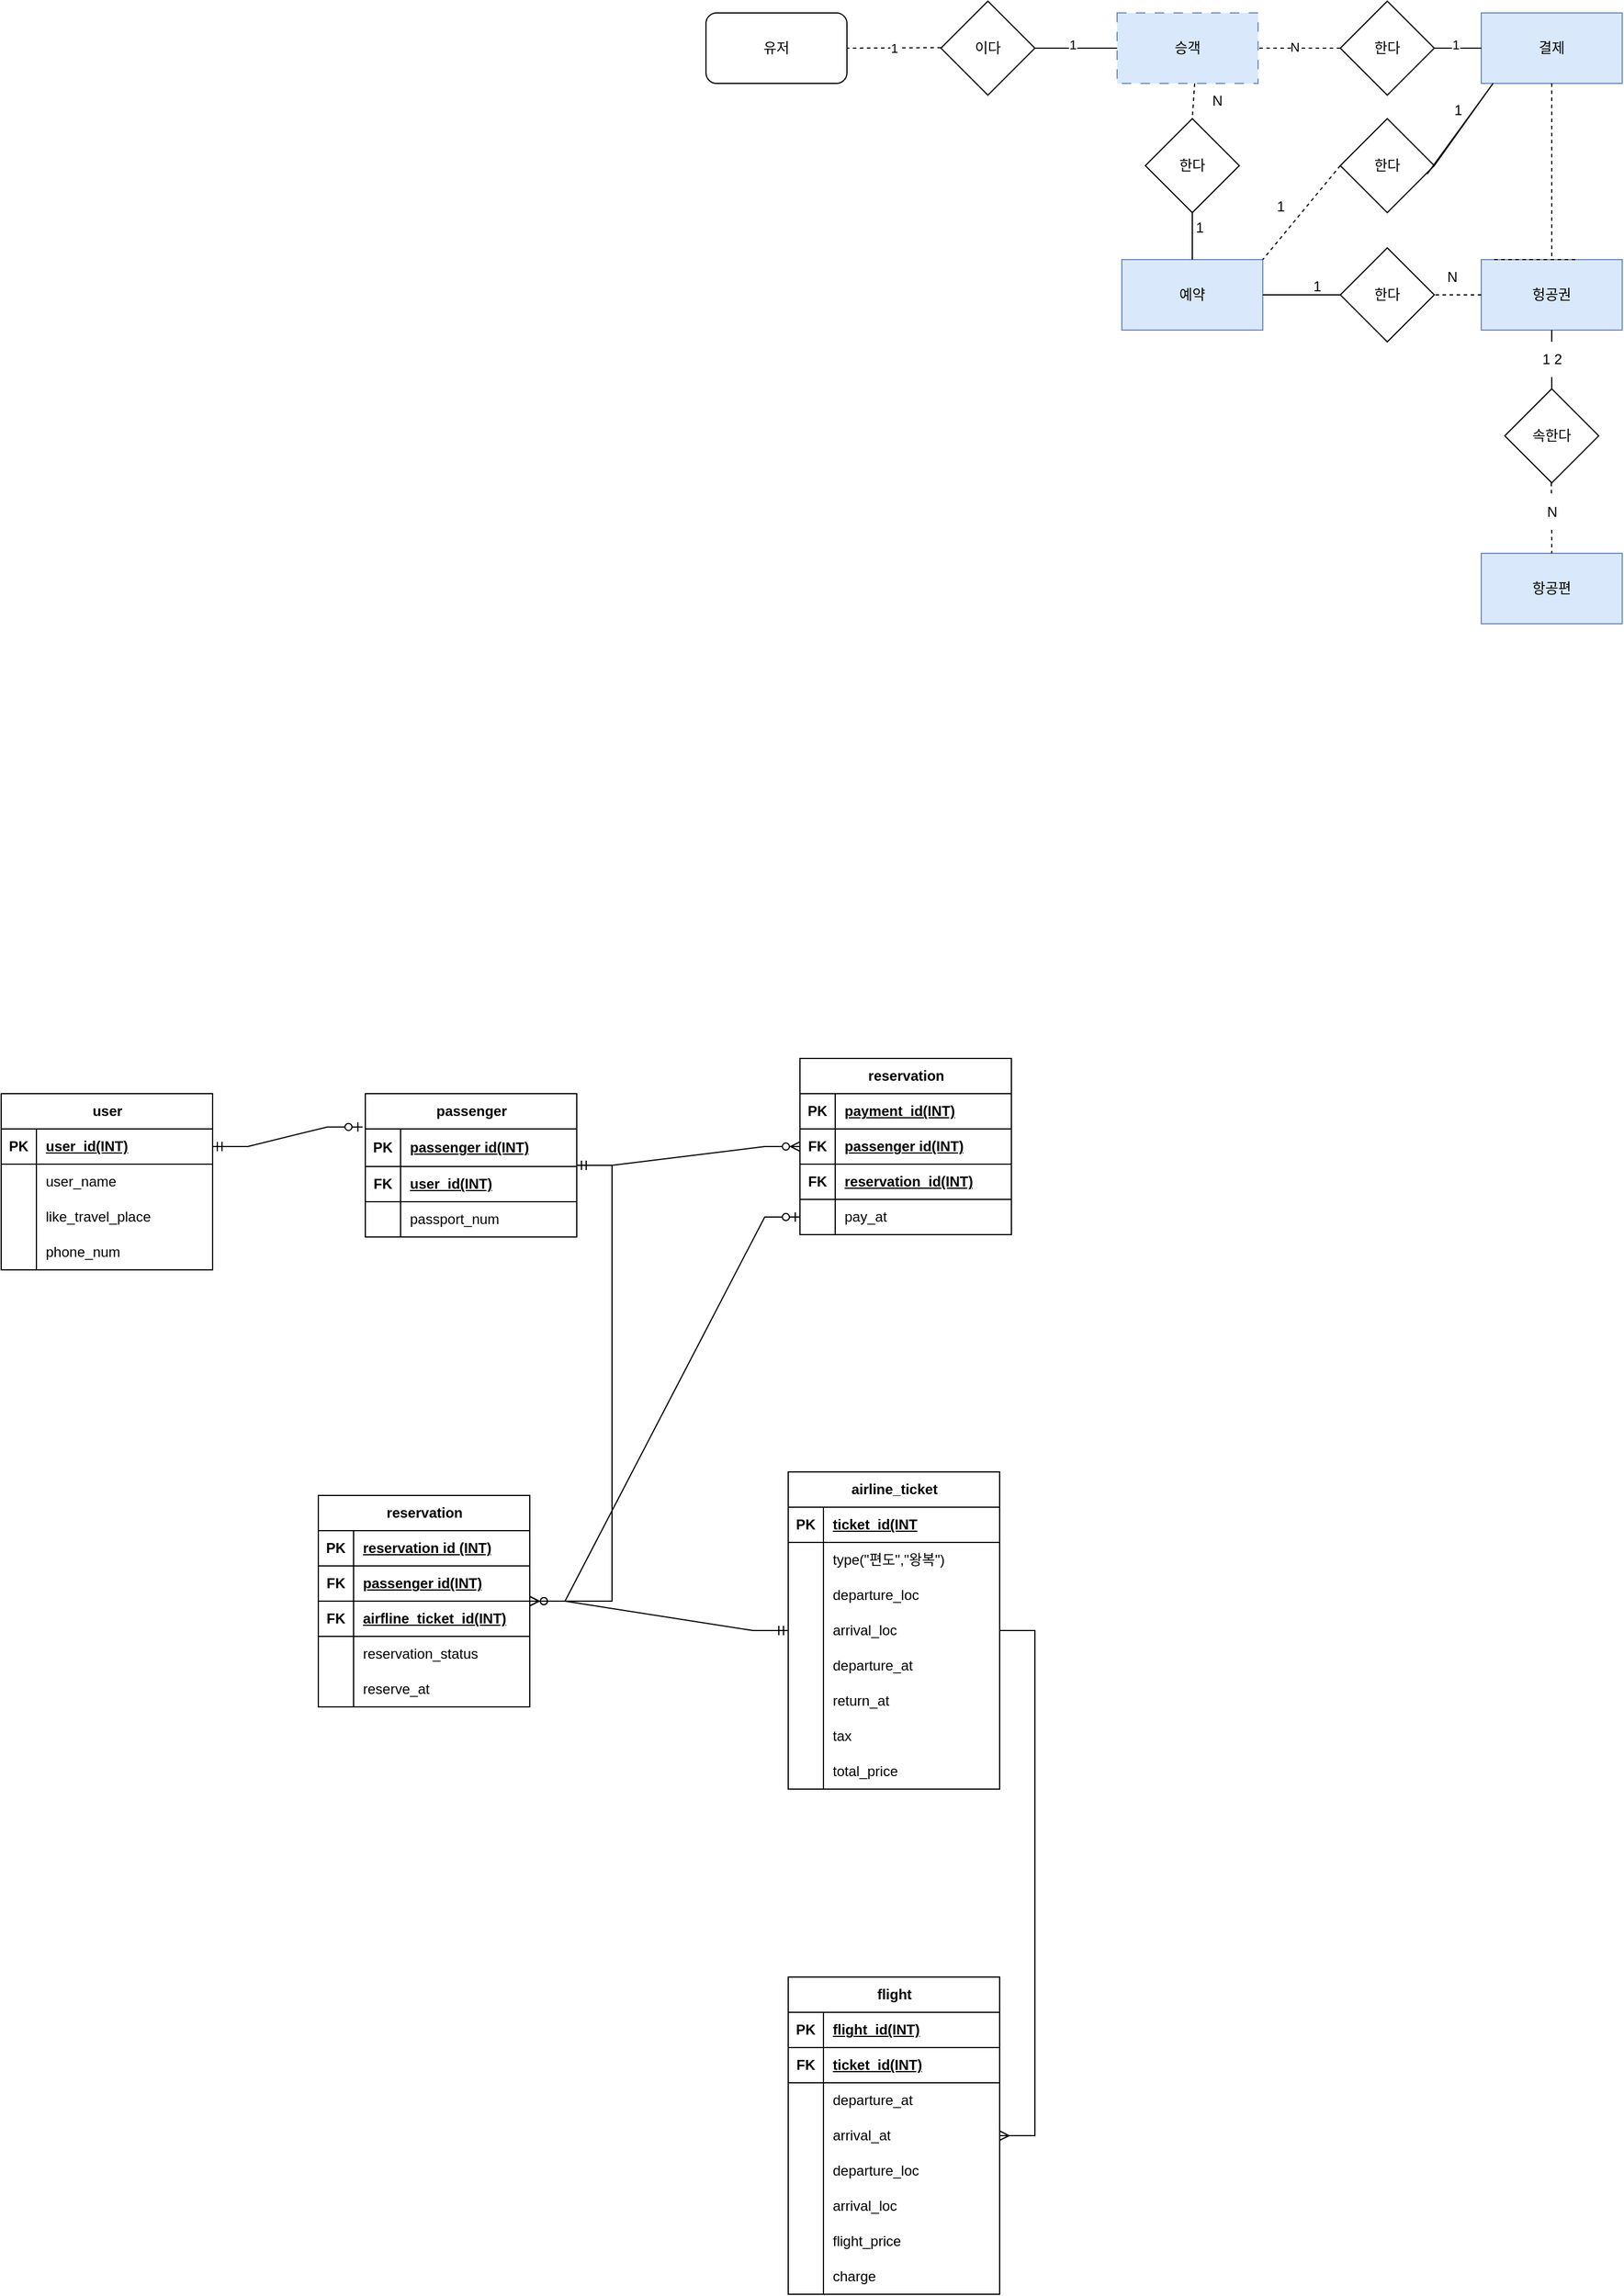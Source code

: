 <mxfile version="21.5.2" type="github">
  <diagram name="페이지-1" id="GUvGZ9RR2IagtRD1EtVA">
    <mxGraphModel dx="4924" dy="2143" grid="1" gridSize="10" guides="1" tooltips="1" connect="1" arrows="1" fold="1" page="1" pageScale="1" pageWidth="827" pageHeight="1169" math="0" shadow="0">
      <root>
        <mxCell id="0" />
        <mxCell id="1" parent="0" />
        <mxCell id="5US5eg_6YgAgw0rwGGKz-1" value="유저" style="rounded=1;whiteSpace=wrap;html=1;" vertex="1" parent="1">
          <mxGeometry x="-20" y="130" width="120" height="60" as="geometry" />
        </mxCell>
        <mxCell id="5US5eg_6YgAgw0rwGGKz-2" value="승객" style="rounded=0;whiteSpace=wrap;html=1;fillColor=#dae8fc;strokeColor=#6c8ebf;dashed=1;dashPattern=8 8;" vertex="1" parent="1">
          <mxGeometry x="330" y="130" width="120" height="60" as="geometry" />
        </mxCell>
        <mxCell id="5US5eg_6YgAgw0rwGGKz-3" value="결제" style="rounded=0;whiteSpace=wrap;html=1;fillColor=#dae8fc;strokeColor=#6c8ebf;" vertex="1" parent="1">
          <mxGeometry x="640" y="130" width="120" height="60" as="geometry" />
        </mxCell>
        <mxCell id="5US5eg_6YgAgw0rwGGKz-4" value="예약" style="rounded=0;whiteSpace=wrap;html=1;direction=west;fillColor=#dae8fc;strokeColor=#6c8ebf;" vertex="1" parent="1">
          <mxGeometry x="334" y="340" width="120" height="60" as="geometry" />
        </mxCell>
        <mxCell id="5US5eg_6YgAgw0rwGGKz-5" value="헝공권" style="rounded=0;whiteSpace=wrap;html=1;fillColor=#dae8fc;strokeColor=#6c8ebf;" vertex="1" parent="1">
          <mxGeometry x="640" y="340" width="120" height="60" as="geometry" />
        </mxCell>
        <mxCell id="5US5eg_6YgAgw0rwGGKz-6" value="이다" style="rhombus;whiteSpace=wrap;html=1;" vertex="1" parent="1">
          <mxGeometry x="180" y="120" width="80" height="80" as="geometry" />
        </mxCell>
        <mxCell id="5US5eg_6YgAgw0rwGGKz-7" value="한다" style="rhombus;whiteSpace=wrap;html=1;" vertex="1" parent="1">
          <mxGeometry x="354" y="220" width="80" height="80" as="geometry" />
        </mxCell>
        <mxCell id="5US5eg_6YgAgw0rwGGKz-8" value="한다" style="rhombus;whiteSpace=wrap;html=1;" vertex="1" parent="1">
          <mxGeometry x="520" y="120" width="80" height="80" as="geometry" />
        </mxCell>
        <mxCell id="5US5eg_6YgAgw0rwGGKz-10" value="한다" style="rhombus;whiteSpace=wrap;html=1;" vertex="1" parent="1">
          <mxGeometry x="520" y="330" width="80" height="80" as="geometry" />
        </mxCell>
        <mxCell id="5US5eg_6YgAgw0rwGGKz-11" value="한다" style="rhombus;whiteSpace=wrap;html=1;" vertex="1" parent="1">
          <mxGeometry x="520" y="220" width="80" height="80" as="geometry" />
        </mxCell>
        <mxCell id="5US5eg_6YgAgw0rwGGKz-13" value="" style="endArrow=none;dashed=1;html=1;rounded=0;exitX=0;exitY=0.5;exitDx=0;exitDy=0;entryX=0;entryY=1;entryDx=0;entryDy=0;" edge="1" parent="1" source="5US5eg_6YgAgw0rwGGKz-11" target="5US5eg_6YgAgw0rwGGKz-4">
          <mxGeometry width="50" height="50" relative="1" as="geometry">
            <mxPoint x="390" y="410" as="sourcePoint" />
            <mxPoint x="460" y="340" as="targetPoint" />
            <Array as="points" />
          </mxGeometry>
        </mxCell>
        <mxCell id="5US5eg_6YgAgw0rwGGKz-14" value="" style="endArrow=none;html=1;rounded=0;entryX=0.925;entryY=0.588;entryDx=0;entryDy=0;entryPerimeter=0;" edge="1" parent="1" target="5US5eg_6YgAgw0rwGGKz-11">
          <mxGeometry width="50" height="50" relative="1" as="geometry">
            <mxPoint x="600" y="260" as="sourcePoint" />
            <mxPoint x="440" y="360" as="targetPoint" />
            <Array as="points">
              <mxPoint x="650" y="190" />
            </Array>
          </mxGeometry>
        </mxCell>
        <mxCell id="5US5eg_6YgAgw0rwGGKz-16" value="" style="endArrow=none;html=1;rounded=0;exitX=0.5;exitY=1;exitDx=0;exitDy=0;entryX=0.5;entryY=1;entryDx=0;entryDy=0;" edge="1" parent="1" source="5US5eg_6YgAgw0rwGGKz-4" target="5US5eg_6YgAgw0rwGGKz-7">
          <mxGeometry width="50" height="50" relative="1" as="geometry">
            <mxPoint x="354" y="340" as="sourcePoint" />
            <mxPoint x="404" y="290" as="targetPoint" />
            <Array as="points" />
          </mxGeometry>
        </mxCell>
        <mxCell id="5US5eg_6YgAgw0rwGGKz-18" value="" style="endArrow=none;dashed=1;html=1;rounded=0;exitX=0;exitY=0.5;exitDx=0;exitDy=0;entryX=0.5;entryY=0;entryDx=0;entryDy=0;" edge="1" parent="1" target="5US5eg_6YgAgw0rwGGKz-7">
          <mxGeometry width="50" height="50" relative="1" as="geometry">
            <mxPoint x="396" y="190" as="sourcePoint" />
            <mxPoint x="330" y="270" as="targetPoint" />
            <Array as="points" />
          </mxGeometry>
        </mxCell>
        <mxCell id="5US5eg_6YgAgw0rwGGKz-19" value="" style="endArrow=none;dashed=1;html=1;rounded=0;exitX=0;exitY=0.5;exitDx=0;exitDy=0;entryX=1;entryY=0.5;entryDx=0;entryDy=0;" edge="1" parent="1" source="5US5eg_6YgAgw0rwGGKz-8" target="5US5eg_6YgAgw0rwGGKz-2">
          <mxGeometry width="50" height="50" relative="1" as="geometry">
            <mxPoint x="520" y="160" as="sourcePoint" />
            <mxPoint x="454" y="240" as="targetPoint" />
            <Array as="points" />
          </mxGeometry>
        </mxCell>
        <mxCell id="5US5eg_6YgAgw0rwGGKz-27" value="N" style="edgeLabel;html=1;align=center;verticalAlign=middle;resizable=0;points=[];" vertex="1" connectable="0" parent="5US5eg_6YgAgw0rwGGKz-19">
          <mxGeometry x="0.114" y="-1" relative="1" as="geometry">
            <mxPoint as="offset" />
          </mxGeometry>
        </mxCell>
        <mxCell id="5US5eg_6YgAgw0rwGGKz-20" value="" style="endArrow=none;html=1;rounded=0;entryX=0;entryY=0.5;entryDx=0;entryDy=0;exitX=1;exitY=0.5;exitDx=0;exitDy=0;" edge="1" parent="1" source="5US5eg_6YgAgw0rwGGKz-8" target="5US5eg_6YgAgw0rwGGKz-3">
          <mxGeometry width="50" height="50" relative="1" as="geometry">
            <mxPoint x="576" y="230" as="sourcePoint" />
            <mxPoint x="570" y="237" as="targetPoint" />
            <Array as="points">
              <mxPoint x="630" y="160" />
            </Array>
          </mxGeometry>
        </mxCell>
        <mxCell id="5US5eg_6YgAgw0rwGGKz-29" value="1" style="edgeLabel;html=1;align=center;verticalAlign=middle;resizable=0;points=[];" vertex="1" connectable="0" parent="5US5eg_6YgAgw0rwGGKz-20">
          <mxGeometry x="-0.1" y="3" relative="1" as="geometry">
            <mxPoint as="offset" />
          </mxGeometry>
        </mxCell>
        <mxCell id="5US5eg_6YgAgw0rwGGKz-23" value="" style="endArrow=none;dashed=1;html=1;rounded=0;exitX=0;exitY=0.5;exitDx=0;exitDy=0;entryX=1;entryY=0.5;entryDx=0;entryDy=0;" edge="1" parent="1" source="5US5eg_6YgAgw0rwGGKz-5" target="5US5eg_6YgAgw0rwGGKz-10">
          <mxGeometry width="50" height="50" relative="1" as="geometry">
            <mxPoint x="626" y="390" as="sourcePoint" />
            <mxPoint x="560" y="470" as="targetPoint" />
            <Array as="points" />
          </mxGeometry>
        </mxCell>
        <mxCell id="5US5eg_6YgAgw0rwGGKz-24" value="" style="endArrow=none;dashed=1;html=1;rounded=0;exitX=0;exitY=0.5;exitDx=0;exitDy=0;entryX=1;entryY=0.5;entryDx=0;entryDy=0;" edge="1" parent="1">
          <mxGeometry width="50" height="50" relative="1" as="geometry">
            <mxPoint x="720" y="340" as="sourcePoint" />
            <mxPoint x="650" y="340" as="targetPoint" />
            <Array as="points" />
          </mxGeometry>
        </mxCell>
        <mxCell id="5US5eg_6YgAgw0rwGGKz-25" value="" style="endArrow=none;dashed=1;html=1;rounded=0;exitX=0.5;exitY=1;exitDx=0;exitDy=0;" edge="1" parent="1" source="5US5eg_6YgAgw0rwGGKz-3">
          <mxGeometry width="50" height="50" relative="1" as="geometry">
            <mxPoint x="770" y="310" as="sourcePoint" />
            <mxPoint x="700" y="340" as="targetPoint" />
            <Array as="points" />
          </mxGeometry>
        </mxCell>
        <mxCell id="5US5eg_6YgAgw0rwGGKz-26" value="속한다" style="rhombus;whiteSpace=wrap;html=1;" vertex="1" parent="1">
          <mxGeometry x="660" y="450" width="80" height="80" as="geometry" />
        </mxCell>
        <mxCell id="5US5eg_6YgAgw0rwGGKz-30" value="1" style="text;html=1;align=center;verticalAlign=middle;resizable=0;points=[];autosize=1;strokeColor=none;fillColor=none;" vertex="1" parent="1">
          <mxGeometry x="605" y="198" width="30" height="30" as="geometry" />
        </mxCell>
        <mxCell id="5US5eg_6YgAgw0rwGGKz-31" value="1" style="text;html=1;align=center;verticalAlign=middle;resizable=0;points=[];autosize=1;strokeColor=none;fillColor=none;" vertex="1" parent="1">
          <mxGeometry x="454" y="280" width="30" height="30" as="geometry" />
        </mxCell>
        <mxCell id="5US5eg_6YgAgw0rwGGKz-32" value="1" style="text;html=1;align=center;verticalAlign=middle;resizable=0;points=[];autosize=1;strokeColor=none;fillColor=none;" vertex="1" parent="1">
          <mxGeometry x="485" y="348" width="30" height="30" as="geometry" />
        </mxCell>
        <mxCell id="5US5eg_6YgAgw0rwGGKz-33" value="1" style="text;html=1;align=center;verticalAlign=middle;resizable=0;points=[];autosize=1;strokeColor=none;fillColor=none;" vertex="1" parent="1">
          <mxGeometry x="385" y="298" width="30" height="30" as="geometry" />
        </mxCell>
        <mxCell id="5US5eg_6YgAgw0rwGGKz-34" value="N" style="text;html=1;align=center;verticalAlign=middle;resizable=0;points=[];autosize=1;strokeColor=none;fillColor=none;" vertex="1" parent="1">
          <mxGeometry x="400" y="190" width="30" height="30" as="geometry" />
        </mxCell>
        <mxCell id="5US5eg_6YgAgw0rwGGKz-35" value="N" style="text;html=1;align=center;verticalAlign=middle;resizable=0;points=[];autosize=1;strokeColor=none;fillColor=none;" vertex="1" parent="1">
          <mxGeometry x="600" y="340" width="30" height="30" as="geometry" />
        </mxCell>
        <mxCell id="5US5eg_6YgAgw0rwGGKz-36" value="" style="endArrow=none;html=1;rounded=0;exitX=0;exitY=0.5;exitDx=0;exitDy=0;entryX=0;entryY=0.5;entryDx=0;entryDy=0;" edge="1" parent="1" source="5US5eg_6YgAgw0rwGGKz-10" target="5US5eg_6YgAgw0rwGGKz-4">
          <mxGeometry width="50" height="50" relative="1" as="geometry">
            <mxPoint x="500" y="470" as="sourcePoint" />
            <mxPoint x="500" y="430" as="targetPoint" />
            <Array as="points" />
          </mxGeometry>
        </mxCell>
        <mxCell id="5US5eg_6YgAgw0rwGGKz-38" value="항공편" style="rounded=0;whiteSpace=wrap;html=1;fillColor=#dae8fc;strokeColor=#6c8ebf;" vertex="1" parent="1">
          <mxGeometry x="640" y="590" width="120" height="60" as="geometry" />
        </mxCell>
        <mxCell id="5US5eg_6YgAgw0rwGGKz-41" value="" style="endArrow=none;dashed=1;html=1;rounded=0;exitX=0.5;exitY=1;exitDx=0;exitDy=0;" edge="1" parent="1" source="5US5eg_6YgAgw0rwGGKz-43">
          <mxGeometry width="50" height="50" relative="1" as="geometry">
            <mxPoint x="699.58" y="530" as="sourcePoint" />
            <mxPoint x="700" y="590" as="targetPoint" />
            <Array as="points" />
          </mxGeometry>
        </mxCell>
        <mxCell id="5US5eg_6YgAgw0rwGGKz-44" value="" style="endArrow=none;dashed=1;html=1;rounded=0;exitX=0.5;exitY=1;exitDx=0;exitDy=0;" edge="1" parent="1" target="5US5eg_6YgAgw0rwGGKz-43">
          <mxGeometry width="50" height="50" relative="1" as="geometry">
            <mxPoint x="699.58" y="530" as="sourcePoint" />
            <mxPoint x="700" y="590" as="targetPoint" />
            <Array as="points" />
          </mxGeometry>
        </mxCell>
        <mxCell id="5US5eg_6YgAgw0rwGGKz-43" value="N" style="text;html=1;align=center;verticalAlign=middle;resizable=0;points=[];autosize=1;strokeColor=none;fillColor=none;" vertex="1" parent="1">
          <mxGeometry x="685" y="540" width="30" height="30" as="geometry" />
        </mxCell>
        <mxCell id="5US5eg_6YgAgw0rwGGKz-45" value="" style="endArrow=none;html=1;rounded=0;entryX=0.5;entryY=0;entryDx=0;entryDy=0;exitX=0.5;exitY=1;exitDx=0;exitDy=0;" edge="1" parent="1" source="5US5eg_6YgAgw0rwGGKz-42" target="5US5eg_6YgAgw0rwGGKz-26">
          <mxGeometry width="50" height="50" relative="1" as="geometry">
            <mxPoint x="777" y="480" as="sourcePoint" />
            <mxPoint x="771" y="487" as="targetPoint" />
            <Array as="points">
              <mxPoint x="700" y="450" />
            </Array>
          </mxGeometry>
        </mxCell>
        <mxCell id="5US5eg_6YgAgw0rwGGKz-46" value="" style="endArrow=none;html=1;rounded=0;entryX=0.5;entryY=0;entryDx=0;entryDy=0;exitX=0.5;exitY=1;exitDx=0;exitDy=0;" edge="1" parent="1" source="5US5eg_6YgAgw0rwGGKz-5" target="5US5eg_6YgAgw0rwGGKz-42">
          <mxGeometry width="50" height="50" relative="1" as="geometry">
            <mxPoint x="700" y="400" as="sourcePoint" />
            <mxPoint x="700" y="450" as="targetPoint" />
            <Array as="points" />
          </mxGeometry>
        </mxCell>
        <mxCell id="5US5eg_6YgAgw0rwGGKz-42" value="1 2" style="text;html=1;align=center;verticalAlign=middle;resizable=0;points=[];autosize=1;strokeColor=none;fillColor=none;" vertex="1" parent="1">
          <mxGeometry x="680" y="410" width="40" height="30" as="geometry" />
        </mxCell>
        <mxCell id="5US5eg_6YgAgw0rwGGKz-47" value="1" style="endArrow=none;dashed=1;html=1;rounded=0;exitX=0;exitY=0.5;exitDx=0;exitDy=0;entryX=1;entryY=0.5;entryDx=0;entryDy=0;" edge="1" parent="1" target="5US5eg_6YgAgw0rwGGKz-1">
          <mxGeometry width="50" height="50" relative="1" as="geometry">
            <mxPoint x="180" y="159.58" as="sourcePoint" />
            <mxPoint x="110" y="159.58" as="targetPoint" />
            <Array as="points" />
          </mxGeometry>
        </mxCell>
        <mxCell id="5US5eg_6YgAgw0rwGGKz-49" value="" style="endArrow=none;html=1;rounded=0;exitX=1;exitY=0.5;exitDx=0;exitDy=0;" edge="1" parent="1" source="5US5eg_6YgAgw0rwGGKz-6">
          <mxGeometry width="50" height="50" relative="1" as="geometry">
            <mxPoint x="610" y="170" as="sourcePoint" />
            <mxPoint x="330" y="160" as="targetPoint" />
            <Array as="points" />
          </mxGeometry>
        </mxCell>
        <mxCell id="5US5eg_6YgAgw0rwGGKz-50" value="1" style="edgeLabel;html=1;align=center;verticalAlign=middle;resizable=0;points=[];" vertex="1" connectable="0" parent="5US5eg_6YgAgw0rwGGKz-49">
          <mxGeometry x="-0.1" y="3" relative="1" as="geometry">
            <mxPoint as="offset" />
          </mxGeometry>
        </mxCell>
        <mxCell id="5US5eg_6YgAgw0rwGGKz-61" value="user" style="shape=table;startSize=30;container=1;collapsible=1;childLayout=tableLayout;fixedRows=1;rowLines=0;fontStyle=1;align=center;resizeLast=1;html=1;" vertex="1" parent="1">
          <mxGeometry x="-620" y="1050" width="180" height="150" as="geometry">
            <mxRectangle x="-750" y="330" width="70" height="30" as="alternateBounds" />
          </mxGeometry>
        </mxCell>
        <mxCell id="5US5eg_6YgAgw0rwGGKz-62" value="" style="shape=tableRow;horizontal=0;startSize=0;swimlaneHead=0;swimlaneBody=0;fillColor=none;collapsible=0;dropTarget=0;points=[[0,0.5],[1,0.5]];portConstraint=eastwest;top=0;left=0;right=0;bottom=1;" vertex="1" parent="5US5eg_6YgAgw0rwGGKz-61">
          <mxGeometry y="30" width="180" height="30" as="geometry" />
        </mxCell>
        <mxCell id="5US5eg_6YgAgw0rwGGKz-63" value="PK" style="shape=partialRectangle;connectable=0;fillColor=none;top=0;left=0;bottom=0;right=0;fontStyle=1;overflow=hidden;whiteSpace=wrap;html=1;" vertex="1" parent="5US5eg_6YgAgw0rwGGKz-62">
          <mxGeometry width="30" height="30" as="geometry">
            <mxRectangle width="30" height="30" as="alternateBounds" />
          </mxGeometry>
        </mxCell>
        <mxCell id="5US5eg_6YgAgw0rwGGKz-64" value="user_id(INT)" style="shape=partialRectangle;connectable=0;fillColor=none;top=0;left=0;bottom=0;right=0;align=left;spacingLeft=6;fontStyle=5;overflow=hidden;whiteSpace=wrap;html=1;" vertex="1" parent="5US5eg_6YgAgw0rwGGKz-62">
          <mxGeometry x="30" width="150" height="30" as="geometry">
            <mxRectangle width="150" height="30" as="alternateBounds" />
          </mxGeometry>
        </mxCell>
        <mxCell id="5US5eg_6YgAgw0rwGGKz-65" value="" style="shape=tableRow;horizontal=0;startSize=0;swimlaneHead=0;swimlaneBody=0;fillColor=none;collapsible=0;dropTarget=0;points=[[0,0.5],[1,0.5]];portConstraint=eastwest;top=0;left=0;right=0;bottom=0;" vertex="1" parent="5US5eg_6YgAgw0rwGGKz-61">
          <mxGeometry y="60" width="180" height="30" as="geometry" />
        </mxCell>
        <mxCell id="5US5eg_6YgAgw0rwGGKz-66" value="" style="shape=partialRectangle;connectable=0;fillColor=none;top=0;left=0;bottom=0;right=0;editable=1;overflow=hidden;whiteSpace=wrap;html=1;" vertex="1" parent="5US5eg_6YgAgw0rwGGKz-65">
          <mxGeometry width="30" height="30" as="geometry">
            <mxRectangle width="30" height="30" as="alternateBounds" />
          </mxGeometry>
        </mxCell>
        <mxCell id="5US5eg_6YgAgw0rwGGKz-67" value="user_name" style="shape=partialRectangle;connectable=0;fillColor=none;top=0;left=0;bottom=0;right=0;align=left;spacingLeft=6;overflow=hidden;whiteSpace=wrap;html=1;" vertex="1" parent="5US5eg_6YgAgw0rwGGKz-65">
          <mxGeometry x="30" width="150" height="30" as="geometry">
            <mxRectangle width="150" height="30" as="alternateBounds" />
          </mxGeometry>
        </mxCell>
        <mxCell id="5US5eg_6YgAgw0rwGGKz-68" value="" style="shape=tableRow;horizontal=0;startSize=0;swimlaneHead=0;swimlaneBody=0;fillColor=none;collapsible=0;dropTarget=0;points=[[0,0.5],[1,0.5]];portConstraint=eastwest;top=0;left=0;right=0;bottom=0;" vertex="1" parent="5US5eg_6YgAgw0rwGGKz-61">
          <mxGeometry y="90" width="180" height="30" as="geometry" />
        </mxCell>
        <mxCell id="5US5eg_6YgAgw0rwGGKz-69" value="" style="shape=partialRectangle;connectable=0;fillColor=none;top=0;left=0;bottom=0;right=0;editable=1;overflow=hidden;whiteSpace=wrap;html=1;" vertex="1" parent="5US5eg_6YgAgw0rwGGKz-68">
          <mxGeometry width="30" height="30" as="geometry">
            <mxRectangle width="30" height="30" as="alternateBounds" />
          </mxGeometry>
        </mxCell>
        <mxCell id="5US5eg_6YgAgw0rwGGKz-70" value="like_travel_place" style="shape=partialRectangle;connectable=0;fillColor=none;top=0;left=0;bottom=0;right=0;align=left;spacingLeft=6;overflow=hidden;whiteSpace=wrap;html=1;" vertex="1" parent="5US5eg_6YgAgw0rwGGKz-68">
          <mxGeometry x="30" width="150" height="30" as="geometry">
            <mxRectangle width="150" height="30" as="alternateBounds" />
          </mxGeometry>
        </mxCell>
        <mxCell id="5US5eg_6YgAgw0rwGGKz-71" value="" style="shape=tableRow;horizontal=0;startSize=0;swimlaneHead=0;swimlaneBody=0;fillColor=none;collapsible=0;dropTarget=0;points=[[0,0.5],[1,0.5]];portConstraint=eastwest;top=0;left=0;right=0;bottom=0;" vertex="1" parent="5US5eg_6YgAgw0rwGGKz-61">
          <mxGeometry y="120" width="180" height="30" as="geometry" />
        </mxCell>
        <mxCell id="5US5eg_6YgAgw0rwGGKz-72" value="" style="shape=partialRectangle;connectable=0;fillColor=none;top=0;left=0;bottom=0;right=0;editable=1;overflow=hidden;whiteSpace=wrap;html=1;" vertex="1" parent="5US5eg_6YgAgw0rwGGKz-71">
          <mxGeometry width="30" height="30" as="geometry">
            <mxRectangle width="30" height="30" as="alternateBounds" />
          </mxGeometry>
        </mxCell>
        <mxCell id="5US5eg_6YgAgw0rwGGKz-73" value="phone_num" style="shape=partialRectangle;connectable=0;fillColor=none;top=0;left=0;bottom=0;right=0;align=left;spacingLeft=6;overflow=hidden;whiteSpace=wrap;html=1;" vertex="1" parent="5US5eg_6YgAgw0rwGGKz-71">
          <mxGeometry x="30" width="150" height="30" as="geometry">
            <mxRectangle width="150" height="30" as="alternateBounds" />
          </mxGeometry>
        </mxCell>
        <mxCell id="5US5eg_6YgAgw0rwGGKz-74" value="passenger" style="shape=table;startSize=30;container=1;collapsible=1;childLayout=tableLayout;fixedRows=1;rowLines=0;fontStyle=1;align=center;resizeLast=1;html=1;" vertex="1" parent="1">
          <mxGeometry x="-310" y="1050" width="180" height="122" as="geometry" />
        </mxCell>
        <mxCell id="5US5eg_6YgAgw0rwGGKz-75" value="" style="shape=tableRow;horizontal=0;startSize=0;swimlaneHead=0;swimlaneBody=0;fillColor=none;collapsible=0;dropTarget=0;points=[[0,0.5],[1,0.5]];portConstraint=eastwest;top=0;left=0;right=0;bottom=1;" vertex="1" parent="5US5eg_6YgAgw0rwGGKz-74">
          <mxGeometry y="30" width="180" height="32" as="geometry" />
        </mxCell>
        <mxCell id="5US5eg_6YgAgw0rwGGKz-76" value="PK" style="shape=partialRectangle;connectable=0;fillColor=none;top=0;left=0;bottom=0;right=0;fontStyle=1;overflow=hidden;whiteSpace=wrap;html=1;" vertex="1" parent="5US5eg_6YgAgw0rwGGKz-75">
          <mxGeometry width="30" height="32" as="geometry">
            <mxRectangle width="30" height="32" as="alternateBounds" />
          </mxGeometry>
        </mxCell>
        <mxCell id="5US5eg_6YgAgw0rwGGKz-77" value="passenger id(INT)" style="shape=partialRectangle;connectable=0;fillColor=none;top=0;left=0;bottom=0;right=0;align=left;spacingLeft=6;fontStyle=5;overflow=hidden;whiteSpace=wrap;html=1;" vertex="1" parent="5US5eg_6YgAgw0rwGGKz-75">
          <mxGeometry x="30" width="150" height="32" as="geometry">
            <mxRectangle width="150" height="32" as="alternateBounds" />
          </mxGeometry>
        </mxCell>
        <mxCell id="5US5eg_6YgAgw0rwGGKz-113" value="" style="shape=tableRow;horizontal=0;startSize=0;swimlaneHead=0;swimlaneBody=0;fillColor=none;collapsible=0;dropTarget=0;points=[[0,0.5],[1,0.5]];portConstraint=eastwest;top=0;left=0;right=0;bottom=1;" vertex="1" parent="5US5eg_6YgAgw0rwGGKz-74">
          <mxGeometry y="62" width="180" height="30" as="geometry" />
        </mxCell>
        <mxCell id="5US5eg_6YgAgw0rwGGKz-114" value="FK" style="shape=partialRectangle;connectable=0;fillColor=none;top=0;left=0;bottom=0;right=0;fontStyle=1;overflow=hidden;whiteSpace=wrap;html=1;" vertex="1" parent="5US5eg_6YgAgw0rwGGKz-113">
          <mxGeometry width="30" height="30" as="geometry">
            <mxRectangle width="30" height="30" as="alternateBounds" />
          </mxGeometry>
        </mxCell>
        <mxCell id="5US5eg_6YgAgw0rwGGKz-115" value="user_id(INT)" style="shape=partialRectangle;connectable=0;fillColor=none;top=0;left=0;bottom=0;right=0;align=left;spacingLeft=6;fontStyle=5;overflow=hidden;whiteSpace=wrap;html=1;" vertex="1" parent="5US5eg_6YgAgw0rwGGKz-113">
          <mxGeometry x="30" width="150" height="30" as="geometry">
            <mxRectangle width="150" height="30" as="alternateBounds" />
          </mxGeometry>
        </mxCell>
        <mxCell id="5US5eg_6YgAgw0rwGGKz-84" value="" style="shape=tableRow;horizontal=0;startSize=0;swimlaneHead=0;swimlaneBody=0;fillColor=none;collapsible=0;dropTarget=0;points=[[0,0.5],[1,0.5]];portConstraint=eastwest;top=0;left=0;right=0;bottom=0;" vertex="1" parent="5US5eg_6YgAgw0rwGGKz-74">
          <mxGeometry y="92" width="180" height="30" as="geometry" />
        </mxCell>
        <mxCell id="5US5eg_6YgAgw0rwGGKz-85" value="" style="shape=partialRectangle;connectable=0;fillColor=none;top=0;left=0;bottom=0;right=0;editable=1;overflow=hidden;whiteSpace=wrap;html=1;" vertex="1" parent="5US5eg_6YgAgw0rwGGKz-84">
          <mxGeometry width="30" height="30" as="geometry">
            <mxRectangle width="30" height="30" as="alternateBounds" />
          </mxGeometry>
        </mxCell>
        <mxCell id="5US5eg_6YgAgw0rwGGKz-86" value="passport_num" style="shape=partialRectangle;connectable=0;fillColor=none;top=0;left=0;bottom=0;right=0;align=left;spacingLeft=6;overflow=hidden;whiteSpace=wrap;html=1;" vertex="1" parent="5US5eg_6YgAgw0rwGGKz-84">
          <mxGeometry x="30" width="150" height="30" as="geometry">
            <mxRectangle width="150" height="30" as="alternateBounds" />
          </mxGeometry>
        </mxCell>
        <mxCell id="5US5eg_6YgAgw0rwGGKz-91" value="reservation" style="shape=table;startSize=30;container=1;collapsible=1;childLayout=tableLayout;fixedRows=1;rowLines=0;fontStyle=1;align=center;resizeLast=1;html=1;" vertex="1" parent="1">
          <mxGeometry x="-350" y="1392" width="180" height="180" as="geometry" />
        </mxCell>
        <mxCell id="5US5eg_6YgAgw0rwGGKz-92" value="" style="shape=tableRow;horizontal=0;startSize=0;swimlaneHead=0;swimlaneBody=0;fillColor=none;collapsible=0;dropTarget=0;points=[[0,0.5],[1,0.5]];portConstraint=eastwest;top=0;left=0;right=0;bottom=1;" vertex="1" parent="5US5eg_6YgAgw0rwGGKz-91">
          <mxGeometry y="30" width="180" height="30" as="geometry" />
        </mxCell>
        <mxCell id="5US5eg_6YgAgw0rwGGKz-93" value="PK" style="shape=partialRectangle;connectable=0;fillColor=none;top=0;left=0;bottom=0;right=0;fontStyle=1;overflow=hidden;whiteSpace=wrap;html=1;" vertex="1" parent="5US5eg_6YgAgw0rwGGKz-92">
          <mxGeometry width="30" height="30" as="geometry">
            <mxRectangle width="30" height="30" as="alternateBounds" />
          </mxGeometry>
        </mxCell>
        <mxCell id="5US5eg_6YgAgw0rwGGKz-94" value="reservation id (INT)" style="shape=partialRectangle;connectable=0;fillColor=none;top=0;left=0;bottom=0;right=0;align=left;spacingLeft=6;fontStyle=5;overflow=hidden;whiteSpace=wrap;html=1;" vertex="1" parent="5US5eg_6YgAgw0rwGGKz-92">
          <mxGeometry x="30" width="150" height="30" as="geometry">
            <mxRectangle width="150" height="30" as="alternateBounds" />
          </mxGeometry>
        </mxCell>
        <mxCell id="5US5eg_6YgAgw0rwGGKz-107" value="" style="shape=tableRow;horizontal=0;startSize=0;swimlaneHead=0;swimlaneBody=0;fillColor=none;collapsible=0;dropTarget=0;points=[[0,0.5],[1,0.5]];portConstraint=eastwest;top=0;left=0;right=0;bottom=1;" vertex="1" parent="5US5eg_6YgAgw0rwGGKz-91">
          <mxGeometry y="60" width="180" height="30" as="geometry" />
        </mxCell>
        <mxCell id="5US5eg_6YgAgw0rwGGKz-108" value="FK" style="shape=partialRectangle;connectable=0;fillColor=none;top=0;left=0;bottom=0;right=0;fontStyle=1;overflow=hidden;whiteSpace=wrap;html=1;" vertex="1" parent="5US5eg_6YgAgw0rwGGKz-107">
          <mxGeometry width="30" height="30" as="geometry">
            <mxRectangle width="30" height="30" as="alternateBounds" />
          </mxGeometry>
        </mxCell>
        <mxCell id="5US5eg_6YgAgw0rwGGKz-109" value="passenger id(INT)" style="shape=partialRectangle;connectable=0;fillColor=none;top=0;left=0;bottom=0;right=0;align=left;spacingLeft=6;fontStyle=5;overflow=hidden;whiteSpace=wrap;html=1;" vertex="1" parent="5US5eg_6YgAgw0rwGGKz-107">
          <mxGeometry x="30" width="150" height="30" as="geometry">
            <mxRectangle width="150" height="30" as="alternateBounds" />
          </mxGeometry>
        </mxCell>
        <mxCell id="5US5eg_6YgAgw0rwGGKz-110" value="" style="shape=tableRow;horizontal=0;startSize=0;swimlaneHead=0;swimlaneBody=0;fillColor=none;collapsible=0;dropTarget=0;points=[[0,0.5],[1,0.5]];portConstraint=eastwest;top=0;left=0;right=0;bottom=1;" vertex="1" parent="5US5eg_6YgAgw0rwGGKz-91">
          <mxGeometry y="90" width="180" height="30" as="geometry" />
        </mxCell>
        <mxCell id="5US5eg_6YgAgw0rwGGKz-111" value="FK" style="shape=partialRectangle;connectable=0;fillColor=none;top=0;left=0;bottom=0;right=0;fontStyle=1;overflow=hidden;whiteSpace=wrap;html=1;" vertex="1" parent="5US5eg_6YgAgw0rwGGKz-110">
          <mxGeometry width="30" height="30" as="geometry">
            <mxRectangle width="30" height="30" as="alternateBounds" />
          </mxGeometry>
        </mxCell>
        <mxCell id="5US5eg_6YgAgw0rwGGKz-112" value="airfline_ticket_id(INT)" style="shape=partialRectangle;connectable=0;fillColor=none;top=0;left=0;bottom=0;right=0;align=left;spacingLeft=6;fontStyle=5;overflow=hidden;whiteSpace=wrap;html=1;" vertex="1" parent="5US5eg_6YgAgw0rwGGKz-110">
          <mxGeometry x="30" width="150" height="30" as="geometry">
            <mxRectangle width="150" height="30" as="alternateBounds" />
          </mxGeometry>
        </mxCell>
        <mxCell id="5US5eg_6YgAgw0rwGGKz-95" value="" style="shape=tableRow;horizontal=0;startSize=0;swimlaneHead=0;swimlaneBody=0;fillColor=none;collapsible=0;dropTarget=0;points=[[0,0.5],[1,0.5]];portConstraint=eastwest;top=0;left=0;right=0;bottom=0;" vertex="1" parent="5US5eg_6YgAgw0rwGGKz-91">
          <mxGeometry y="120" width="180" height="30" as="geometry" />
        </mxCell>
        <mxCell id="5US5eg_6YgAgw0rwGGKz-96" value="" style="shape=partialRectangle;connectable=0;fillColor=none;top=0;left=0;bottom=0;right=0;editable=1;overflow=hidden;whiteSpace=wrap;html=1;" vertex="1" parent="5US5eg_6YgAgw0rwGGKz-95">
          <mxGeometry width="30" height="30" as="geometry">
            <mxRectangle width="30" height="30" as="alternateBounds" />
          </mxGeometry>
        </mxCell>
        <mxCell id="5US5eg_6YgAgw0rwGGKz-97" value="reservation_status" style="shape=partialRectangle;connectable=0;fillColor=none;top=0;left=0;bottom=0;right=0;align=left;spacingLeft=6;overflow=hidden;whiteSpace=wrap;html=1;" vertex="1" parent="5US5eg_6YgAgw0rwGGKz-95">
          <mxGeometry x="30" width="150" height="30" as="geometry">
            <mxRectangle width="150" height="30" as="alternateBounds" />
          </mxGeometry>
        </mxCell>
        <mxCell id="5US5eg_6YgAgw0rwGGKz-98" value="" style="shape=tableRow;horizontal=0;startSize=0;swimlaneHead=0;swimlaneBody=0;fillColor=none;collapsible=0;dropTarget=0;points=[[0,0.5],[1,0.5]];portConstraint=eastwest;top=0;left=0;right=0;bottom=0;" vertex="1" parent="5US5eg_6YgAgw0rwGGKz-91">
          <mxGeometry y="150" width="180" height="30" as="geometry" />
        </mxCell>
        <mxCell id="5US5eg_6YgAgw0rwGGKz-99" value="" style="shape=partialRectangle;connectable=0;fillColor=none;top=0;left=0;bottom=0;right=0;editable=1;overflow=hidden;whiteSpace=wrap;html=1;" vertex="1" parent="5US5eg_6YgAgw0rwGGKz-98">
          <mxGeometry width="30" height="30" as="geometry">
            <mxRectangle width="30" height="30" as="alternateBounds" />
          </mxGeometry>
        </mxCell>
        <mxCell id="5US5eg_6YgAgw0rwGGKz-100" value="reserve_at" style="shape=partialRectangle;connectable=0;fillColor=none;top=0;left=0;bottom=0;right=0;align=left;spacingLeft=6;overflow=hidden;whiteSpace=wrap;html=1;" vertex="1" parent="5US5eg_6YgAgw0rwGGKz-98">
          <mxGeometry x="30" width="150" height="30" as="geometry">
            <mxRectangle width="150" height="30" as="alternateBounds" />
          </mxGeometry>
        </mxCell>
        <mxCell id="5US5eg_6YgAgw0rwGGKz-116" value="" style="edgeStyle=entityRelationEdgeStyle;fontSize=12;html=1;endArrow=ERzeroToOne;startArrow=ERmandOne;rounded=0;entryX=-0.013;entryY=-0.052;entryDx=0;entryDy=0;entryPerimeter=0;" edge="1" parent="1" source="5US5eg_6YgAgw0rwGGKz-62" target="5US5eg_6YgAgw0rwGGKz-75">
          <mxGeometry width="100" height="100" relative="1" as="geometry">
            <mxPoint x="-410" y="1177" as="sourcePoint" />
            <mxPoint x="-310" y="1077" as="targetPoint" />
          </mxGeometry>
        </mxCell>
        <mxCell id="5US5eg_6YgAgw0rwGGKz-117" value="" style="edgeStyle=entityRelationEdgeStyle;fontSize=12;html=1;endArrow=ERzeroToMany;startArrow=ERmandOne;rounded=0;" edge="1" parent="1" source="5US5eg_6YgAgw0rwGGKz-74" target="5US5eg_6YgAgw0rwGGKz-91">
          <mxGeometry width="100" height="100" relative="1" as="geometry">
            <mxPoint x="-250" y="1172" as="sourcePoint" />
            <mxPoint x="-380" y="1453" as="targetPoint" />
            <Array as="points">
              <mxPoint x="-428.3" y="1243" />
              <mxPoint x="-428.3" y="1143" />
              <mxPoint x="-468.3" y="1133" />
            </Array>
          </mxGeometry>
        </mxCell>
        <mxCell id="5US5eg_6YgAgw0rwGGKz-158" value="airline_ticket" style="shape=table;startSize=30;container=1;collapsible=1;childLayout=tableLayout;fixedRows=1;rowLines=0;fontStyle=1;align=center;resizeLast=1;html=1;" vertex="1" parent="1">
          <mxGeometry x="50" y="1372" width="180" height="270" as="geometry" />
        </mxCell>
        <mxCell id="5US5eg_6YgAgw0rwGGKz-159" value="" style="shape=tableRow;horizontal=0;startSize=0;swimlaneHead=0;swimlaneBody=0;fillColor=none;collapsible=0;dropTarget=0;points=[[0,0.5],[1,0.5]];portConstraint=eastwest;top=0;left=0;right=0;bottom=1;" vertex="1" parent="5US5eg_6YgAgw0rwGGKz-158">
          <mxGeometry y="30" width="180" height="30" as="geometry" />
        </mxCell>
        <mxCell id="5US5eg_6YgAgw0rwGGKz-160" value="PK" style="shape=partialRectangle;connectable=0;fillColor=none;top=0;left=0;bottom=0;right=0;fontStyle=1;overflow=hidden;whiteSpace=wrap;html=1;" vertex="1" parent="5US5eg_6YgAgw0rwGGKz-159">
          <mxGeometry width="30" height="30" as="geometry">
            <mxRectangle width="30" height="30" as="alternateBounds" />
          </mxGeometry>
        </mxCell>
        <mxCell id="5US5eg_6YgAgw0rwGGKz-161" value="ticket_id(INT" style="shape=partialRectangle;connectable=0;fillColor=none;top=0;left=0;bottom=0;right=0;align=left;spacingLeft=6;fontStyle=5;overflow=hidden;whiteSpace=wrap;html=1;" vertex="1" parent="5US5eg_6YgAgw0rwGGKz-159">
          <mxGeometry x="30" width="150" height="30" as="geometry">
            <mxRectangle width="150" height="30" as="alternateBounds" />
          </mxGeometry>
        </mxCell>
        <mxCell id="5US5eg_6YgAgw0rwGGKz-162" value="" style="shape=tableRow;horizontal=0;startSize=0;swimlaneHead=0;swimlaneBody=0;fillColor=none;collapsible=0;dropTarget=0;points=[[0,0.5],[1,0.5]];portConstraint=eastwest;top=0;left=0;right=0;bottom=0;" vertex="1" parent="5US5eg_6YgAgw0rwGGKz-158">
          <mxGeometry y="60" width="180" height="30" as="geometry" />
        </mxCell>
        <mxCell id="5US5eg_6YgAgw0rwGGKz-163" value="" style="shape=partialRectangle;connectable=0;fillColor=none;top=0;left=0;bottom=0;right=0;editable=1;overflow=hidden;whiteSpace=wrap;html=1;" vertex="1" parent="5US5eg_6YgAgw0rwGGKz-162">
          <mxGeometry width="30" height="30" as="geometry">
            <mxRectangle width="30" height="30" as="alternateBounds" />
          </mxGeometry>
        </mxCell>
        <mxCell id="5US5eg_6YgAgw0rwGGKz-164" value="type(&quot;편도&quot;,&quot;왕복&quot;)" style="shape=partialRectangle;connectable=0;fillColor=none;top=0;left=0;bottom=0;right=0;align=left;spacingLeft=6;overflow=hidden;whiteSpace=wrap;html=1;" vertex="1" parent="5US5eg_6YgAgw0rwGGKz-162">
          <mxGeometry x="30" width="150" height="30" as="geometry">
            <mxRectangle width="150" height="30" as="alternateBounds" />
          </mxGeometry>
        </mxCell>
        <mxCell id="5US5eg_6YgAgw0rwGGKz-165" value="" style="shape=tableRow;horizontal=0;startSize=0;swimlaneHead=0;swimlaneBody=0;fillColor=none;collapsible=0;dropTarget=0;points=[[0,0.5],[1,0.5]];portConstraint=eastwest;top=0;left=0;right=0;bottom=0;" vertex="1" parent="5US5eg_6YgAgw0rwGGKz-158">
          <mxGeometry y="90" width="180" height="30" as="geometry" />
        </mxCell>
        <mxCell id="5US5eg_6YgAgw0rwGGKz-166" value="" style="shape=partialRectangle;connectable=0;fillColor=none;top=0;left=0;bottom=0;right=0;editable=1;overflow=hidden;whiteSpace=wrap;html=1;" vertex="1" parent="5US5eg_6YgAgw0rwGGKz-165">
          <mxGeometry width="30" height="30" as="geometry">
            <mxRectangle width="30" height="30" as="alternateBounds" />
          </mxGeometry>
        </mxCell>
        <mxCell id="5US5eg_6YgAgw0rwGGKz-167" value="departure_loc" style="shape=partialRectangle;connectable=0;fillColor=none;top=0;left=0;bottom=0;right=0;align=left;spacingLeft=6;overflow=hidden;whiteSpace=wrap;html=1;" vertex="1" parent="5US5eg_6YgAgw0rwGGKz-165">
          <mxGeometry x="30" width="150" height="30" as="geometry">
            <mxRectangle width="150" height="30" as="alternateBounds" />
          </mxGeometry>
        </mxCell>
        <mxCell id="5US5eg_6YgAgw0rwGGKz-168" value="" style="shape=tableRow;horizontal=0;startSize=0;swimlaneHead=0;swimlaneBody=0;fillColor=none;collapsible=0;dropTarget=0;points=[[0,0.5],[1,0.5]];portConstraint=eastwest;top=0;left=0;right=0;bottom=0;" vertex="1" parent="5US5eg_6YgAgw0rwGGKz-158">
          <mxGeometry y="120" width="180" height="30" as="geometry" />
        </mxCell>
        <mxCell id="5US5eg_6YgAgw0rwGGKz-169" value="" style="shape=partialRectangle;connectable=0;fillColor=none;top=0;left=0;bottom=0;right=0;editable=1;overflow=hidden;whiteSpace=wrap;html=1;" vertex="1" parent="5US5eg_6YgAgw0rwGGKz-168">
          <mxGeometry width="30" height="30" as="geometry">
            <mxRectangle width="30" height="30" as="alternateBounds" />
          </mxGeometry>
        </mxCell>
        <mxCell id="5US5eg_6YgAgw0rwGGKz-170" value="arrival_loc" style="shape=partialRectangle;connectable=0;fillColor=none;top=0;left=0;bottom=0;right=0;align=left;spacingLeft=6;overflow=hidden;whiteSpace=wrap;html=1;" vertex="1" parent="5US5eg_6YgAgw0rwGGKz-168">
          <mxGeometry x="30" width="150" height="30" as="geometry">
            <mxRectangle width="150" height="30" as="alternateBounds" />
          </mxGeometry>
        </mxCell>
        <mxCell id="5US5eg_6YgAgw0rwGGKz-174" value="" style="shape=tableRow;horizontal=0;startSize=0;swimlaneHead=0;swimlaneBody=0;fillColor=none;collapsible=0;dropTarget=0;points=[[0,0.5],[1,0.5]];portConstraint=eastwest;top=0;left=0;right=0;bottom=0;" vertex="1" parent="5US5eg_6YgAgw0rwGGKz-158">
          <mxGeometry y="150" width="180" height="30" as="geometry" />
        </mxCell>
        <mxCell id="5US5eg_6YgAgw0rwGGKz-175" value="" style="shape=partialRectangle;connectable=0;fillColor=none;top=0;left=0;bottom=0;right=0;editable=1;overflow=hidden;whiteSpace=wrap;html=1;" vertex="1" parent="5US5eg_6YgAgw0rwGGKz-174">
          <mxGeometry width="30" height="30" as="geometry">
            <mxRectangle width="30" height="30" as="alternateBounds" />
          </mxGeometry>
        </mxCell>
        <mxCell id="5US5eg_6YgAgw0rwGGKz-176" value="departure_at" style="shape=partialRectangle;connectable=0;fillColor=none;top=0;left=0;bottom=0;right=0;align=left;spacingLeft=6;overflow=hidden;whiteSpace=wrap;html=1;" vertex="1" parent="5US5eg_6YgAgw0rwGGKz-174">
          <mxGeometry x="30" width="150" height="30" as="geometry">
            <mxRectangle width="150" height="30" as="alternateBounds" />
          </mxGeometry>
        </mxCell>
        <mxCell id="5US5eg_6YgAgw0rwGGKz-177" value="" style="shape=tableRow;horizontal=0;startSize=0;swimlaneHead=0;swimlaneBody=0;fillColor=none;collapsible=0;dropTarget=0;points=[[0,0.5],[1,0.5]];portConstraint=eastwest;top=0;left=0;right=0;bottom=0;" vertex="1" parent="5US5eg_6YgAgw0rwGGKz-158">
          <mxGeometry y="180" width="180" height="30" as="geometry" />
        </mxCell>
        <mxCell id="5US5eg_6YgAgw0rwGGKz-178" value="" style="shape=partialRectangle;connectable=0;fillColor=none;top=0;left=0;bottom=0;right=0;editable=1;overflow=hidden;whiteSpace=wrap;html=1;" vertex="1" parent="5US5eg_6YgAgw0rwGGKz-177">
          <mxGeometry width="30" height="30" as="geometry">
            <mxRectangle width="30" height="30" as="alternateBounds" />
          </mxGeometry>
        </mxCell>
        <mxCell id="5US5eg_6YgAgw0rwGGKz-179" value="return_at" style="shape=partialRectangle;connectable=0;fillColor=none;top=0;left=0;bottom=0;right=0;align=left;spacingLeft=6;overflow=hidden;whiteSpace=wrap;html=1;" vertex="1" parent="5US5eg_6YgAgw0rwGGKz-177">
          <mxGeometry x="30" width="150" height="30" as="geometry">
            <mxRectangle width="150" height="30" as="alternateBounds" />
          </mxGeometry>
        </mxCell>
        <mxCell id="5US5eg_6YgAgw0rwGGKz-180" value="" style="shape=tableRow;horizontal=0;startSize=0;swimlaneHead=0;swimlaneBody=0;fillColor=none;collapsible=0;dropTarget=0;points=[[0,0.5],[1,0.5]];portConstraint=eastwest;top=0;left=0;right=0;bottom=0;" vertex="1" parent="5US5eg_6YgAgw0rwGGKz-158">
          <mxGeometry y="210" width="180" height="30" as="geometry" />
        </mxCell>
        <mxCell id="5US5eg_6YgAgw0rwGGKz-181" value="" style="shape=partialRectangle;connectable=0;fillColor=none;top=0;left=0;bottom=0;right=0;editable=1;overflow=hidden;whiteSpace=wrap;html=1;" vertex="1" parent="5US5eg_6YgAgw0rwGGKz-180">
          <mxGeometry width="30" height="30" as="geometry">
            <mxRectangle width="30" height="30" as="alternateBounds" />
          </mxGeometry>
        </mxCell>
        <mxCell id="5US5eg_6YgAgw0rwGGKz-182" value="tax" style="shape=partialRectangle;connectable=0;fillColor=none;top=0;left=0;bottom=0;right=0;align=left;spacingLeft=6;overflow=hidden;whiteSpace=wrap;html=1;" vertex="1" parent="5US5eg_6YgAgw0rwGGKz-180">
          <mxGeometry x="30" width="150" height="30" as="geometry">
            <mxRectangle width="150" height="30" as="alternateBounds" />
          </mxGeometry>
        </mxCell>
        <mxCell id="5US5eg_6YgAgw0rwGGKz-183" value="" style="shape=tableRow;horizontal=0;startSize=0;swimlaneHead=0;swimlaneBody=0;fillColor=none;collapsible=0;dropTarget=0;points=[[0,0.5],[1,0.5]];portConstraint=eastwest;top=0;left=0;right=0;bottom=0;" vertex="1" parent="5US5eg_6YgAgw0rwGGKz-158">
          <mxGeometry y="240" width="180" height="30" as="geometry" />
        </mxCell>
        <mxCell id="5US5eg_6YgAgw0rwGGKz-184" value="" style="shape=partialRectangle;connectable=0;fillColor=none;top=0;left=0;bottom=0;right=0;editable=1;overflow=hidden;whiteSpace=wrap;html=1;" vertex="1" parent="5US5eg_6YgAgw0rwGGKz-183">
          <mxGeometry width="30" height="30" as="geometry">
            <mxRectangle width="30" height="30" as="alternateBounds" />
          </mxGeometry>
        </mxCell>
        <mxCell id="5US5eg_6YgAgw0rwGGKz-185" value="total_price" style="shape=partialRectangle;connectable=0;fillColor=none;top=0;left=0;bottom=0;right=0;align=left;spacingLeft=6;overflow=hidden;whiteSpace=wrap;html=1;" vertex="1" parent="5US5eg_6YgAgw0rwGGKz-183">
          <mxGeometry x="30" width="150" height="30" as="geometry">
            <mxRectangle width="150" height="30" as="alternateBounds" />
          </mxGeometry>
        </mxCell>
        <mxCell id="5US5eg_6YgAgw0rwGGKz-186" value="" style="edgeStyle=entityRelationEdgeStyle;fontSize=12;html=1;endArrow=ERzeroToMany;startArrow=ERmandOne;rounded=0;" edge="1" parent="1" source="5US5eg_6YgAgw0rwGGKz-158" target="5US5eg_6YgAgw0rwGGKz-91">
          <mxGeometry width="100" height="100" relative="1" as="geometry">
            <mxPoint x="-20" y="1162" as="sourcePoint" />
            <mxPoint x="-60" y="1533" as="targetPoint" />
            <Array as="points">
              <mxPoint x="-150" y="1443" />
            </Array>
          </mxGeometry>
        </mxCell>
        <mxCell id="5US5eg_6YgAgw0rwGGKz-188" value="flight" style="shape=table;startSize=30;container=1;collapsible=1;childLayout=tableLayout;fixedRows=1;rowLines=0;fontStyle=1;align=center;resizeLast=1;html=1;" vertex="1" parent="1">
          <mxGeometry x="50" y="1802" width="180" height="270" as="geometry" />
        </mxCell>
        <mxCell id="5US5eg_6YgAgw0rwGGKz-189" value="" style="shape=tableRow;horizontal=0;startSize=0;swimlaneHead=0;swimlaneBody=0;fillColor=none;collapsible=0;dropTarget=0;points=[[0,0.5],[1,0.5]];portConstraint=eastwest;top=0;left=0;right=0;bottom=1;" vertex="1" parent="5US5eg_6YgAgw0rwGGKz-188">
          <mxGeometry y="30" width="180" height="30" as="geometry" />
        </mxCell>
        <mxCell id="5US5eg_6YgAgw0rwGGKz-190" value="PK" style="shape=partialRectangle;connectable=0;fillColor=none;top=0;left=0;bottom=0;right=0;fontStyle=1;overflow=hidden;whiteSpace=wrap;html=1;" vertex="1" parent="5US5eg_6YgAgw0rwGGKz-189">
          <mxGeometry width="30" height="30" as="geometry">
            <mxRectangle width="30" height="30" as="alternateBounds" />
          </mxGeometry>
        </mxCell>
        <mxCell id="5US5eg_6YgAgw0rwGGKz-191" value="flight_id(INT)" style="shape=partialRectangle;connectable=0;fillColor=none;top=0;left=0;bottom=0;right=0;align=left;spacingLeft=6;fontStyle=5;overflow=hidden;whiteSpace=wrap;html=1;" vertex="1" parent="5US5eg_6YgAgw0rwGGKz-189">
          <mxGeometry x="30" width="150" height="30" as="geometry">
            <mxRectangle width="150" height="30" as="alternateBounds" />
          </mxGeometry>
        </mxCell>
        <mxCell id="5US5eg_6YgAgw0rwGGKz-201" value="" style="shape=tableRow;horizontal=0;startSize=0;swimlaneHead=0;swimlaneBody=0;fillColor=none;collapsible=0;dropTarget=0;points=[[0,0.5],[1,0.5]];portConstraint=eastwest;top=0;left=0;right=0;bottom=1;" vertex="1" parent="5US5eg_6YgAgw0rwGGKz-188">
          <mxGeometry y="60" width="180" height="30" as="geometry" />
        </mxCell>
        <mxCell id="5US5eg_6YgAgw0rwGGKz-202" value="FK" style="shape=partialRectangle;connectable=0;fillColor=none;top=0;left=0;bottom=0;right=0;fontStyle=1;overflow=hidden;whiteSpace=wrap;html=1;" vertex="1" parent="5US5eg_6YgAgw0rwGGKz-201">
          <mxGeometry width="30" height="30" as="geometry">
            <mxRectangle width="30" height="30" as="alternateBounds" />
          </mxGeometry>
        </mxCell>
        <mxCell id="5US5eg_6YgAgw0rwGGKz-203" value="ticket_id(INT)" style="shape=partialRectangle;connectable=0;fillColor=none;top=0;left=0;bottom=0;right=0;align=left;spacingLeft=6;fontStyle=5;overflow=hidden;whiteSpace=wrap;html=1;" vertex="1" parent="5US5eg_6YgAgw0rwGGKz-201">
          <mxGeometry x="30" width="150" height="30" as="geometry">
            <mxRectangle width="150" height="30" as="alternateBounds" />
          </mxGeometry>
        </mxCell>
        <mxCell id="5US5eg_6YgAgw0rwGGKz-192" value="" style="shape=tableRow;horizontal=0;startSize=0;swimlaneHead=0;swimlaneBody=0;fillColor=none;collapsible=0;dropTarget=0;points=[[0,0.5],[1,0.5]];portConstraint=eastwest;top=0;left=0;right=0;bottom=0;" vertex="1" parent="5US5eg_6YgAgw0rwGGKz-188">
          <mxGeometry y="90" width="180" height="30" as="geometry" />
        </mxCell>
        <mxCell id="5US5eg_6YgAgw0rwGGKz-193" value="" style="shape=partialRectangle;connectable=0;fillColor=none;top=0;left=0;bottom=0;right=0;editable=1;overflow=hidden;whiteSpace=wrap;html=1;" vertex="1" parent="5US5eg_6YgAgw0rwGGKz-192">
          <mxGeometry width="30" height="30" as="geometry">
            <mxRectangle width="30" height="30" as="alternateBounds" />
          </mxGeometry>
        </mxCell>
        <mxCell id="5US5eg_6YgAgw0rwGGKz-194" value="departure_at" style="shape=partialRectangle;connectable=0;fillColor=none;top=0;left=0;bottom=0;right=0;align=left;spacingLeft=6;overflow=hidden;whiteSpace=wrap;html=1;" vertex="1" parent="5US5eg_6YgAgw0rwGGKz-192">
          <mxGeometry x="30" width="150" height="30" as="geometry">
            <mxRectangle width="150" height="30" as="alternateBounds" />
          </mxGeometry>
        </mxCell>
        <mxCell id="5US5eg_6YgAgw0rwGGKz-195" value="" style="shape=tableRow;horizontal=0;startSize=0;swimlaneHead=0;swimlaneBody=0;fillColor=none;collapsible=0;dropTarget=0;points=[[0,0.5],[1,0.5]];portConstraint=eastwest;top=0;left=0;right=0;bottom=0;" vertex="1" parent="5US5eg_6YgAgw0rwGGKz-188">
          <mxGeometry y="120" width="180" height="30" as="geometry" />
        </mxCell>
        <mxCell id="5US5eg_6YgAgw0rwGGKz-196" value="" style="shape=partialRectangle;connectable=0;fillColor=none;top=0;left=0;bottom=0;right=0;editable=1;overflow=hidden;whiteSpace=wrap;html=1;" vertex="1" parent="5US5eg_6YgAgw0rwGGKz-195">
          <mxGeometry width="30" height="30" as="geometry">
            <mxRectangle width="30" height="30" as="alternateBounds" />
          </mxGeometry>
        </mxCell>
        <mxCell id="5US5eg_6YgAgw0rwGGKz-197" value="arrival_at" style="shape=partialRectangle;connectable=0;fillColor=none;top=0;left=0;bottom=0;right=0;align=left;spacingLeft=6;overflow=hidden;whiteSpace=wrap;html=1;" vertex="1" parent="5US5eg_6YgAgw0rwGGKz-195">
          <mxGeometry x="30" width="150" height="30" as="geometry">
            <mxRectangle width="150" height="30" as="alternateBounds" />
          </mxGeometry>
        </mxCell>
        <mxCell id="5US5eg_6YgAgw0rwGGKz-208" value="" style="shape=tableRow;horizontal=0;startSize=0;swimlaneHead=0;swimlaneBody=0;fillColor=none;collapsible=0;dropTarget=0;points=[[0,0.5],[1,0.5]];portConstraint=eastwest;top=0;left=0;right=0;bottom=0;" vertex="1" parent="5US5eg_6YgAgw0rwGGKz-188">
          <mxGeometry y="150" width="180" height="30" as="geometry" />
        </mxCell>
        <mxCell id="5US5eg_6YgAgw0rwGGKz-209" value="" style="shape=partialRectangle;connectable=0;fillColor=none;top=0;left=0;bottom=0;right=0;editable=1;overflow=hidden;whiteSpace=wrap;html=1;" vertex="1" parent="5US5eg_6YgAgw0rwGGKz-208">
          <mxGeometry width="30" height="30" as="geometry">
            <mxRectangle width="30" height="30" as="alternateBounds" />
          </mxGeometry>
        </mxCell>
        <mxCell id="5US5eg_6YgAgw0rwGGKz-210" value="departure_loc" style="shape=partialRectangle;connectable=0;fillColor=none;top=0;left=0;bottom=0;right=0;align=left;spacingLeft=6;overflow=hidden;whiteSpace=wrap;html=1;" vertex="1" parent="5US5eg_6YgAgw0rwGGKz-208">
          <mxGeometry x="30" width="150" height="30" as="geometry">
            <mxRectangle width="150" height="30" as="alternateBounds" />
          </mxGeometry>
        </mxCell>
        <mxCell id="5US5eg_6YgAgw0rwGGKz-205" value="" style="shape=tableRow;horizontal=0;startSize=0;swimlaneHead=0;swimlaneBody=0;fillColor=none;collapsible=0;dropTarget=0;points=[[0,0.5],[1,0.5]];portConstraint=eastwest;top=0;left=0;right=0;bottom=0;" vertex="1" parent="5US5eg_6YgAgw0rwGGKz-188">
          <mxGeometry y="180" width="180" height="30" as="geometry" />
        </mxCell>
        <mxCell id="5US5eg_6YgAgw0rwGGKz-206" value="" style="shape=partialRectangle;connectable=0;fillColor=none;top=0;left=0;bottom=0;right=0;editable=1;overflow=hidden;whiteSpace=wrap;html=1;" vertex="1" parent="5US5eg_6YgAgw0rwGGKz-205">
          <mxGeometry width="30" height="30" as="geometry">
            <mxRectangle width="30" height="30" as="alternateBounds" />
          </mxGeometry>
        </mxCell>
        <mxCell id="5US5eg_6YgAgw0rwGGKz-207" value="arrival_loc" style="shape=partialRectangle;connectable=0;fillColor=none;top=0;left=0;bottom=0;right=0;align=left;spacingLeft=6;overflow=hidden;whiteSpace=wrap;html=1;" vertex="1" parent="5US5eg_6YgAgw0rwGGKz-205">
          <mxGeometry x="30" width="150" height="30" as="geometry">
            <mxRectangle width="150" height="30" as="alternateBounds" />
          </mxGeometry>
        </mxCell>
        <mxCell id="5US5eg_6YgAgw0rwGGKz-198" value="" style="shape=tableRow;horizontal=0;startSize=0;swimlaneHead=0;swimlaneBody=0;fillColor=none;collapsible=0;dropTarget=0;points=[[0,0.5],[1,0.5]];portConstraint=eastwest;top=0;left=0;right=0;bottom=0;" vertex="1" parent="5US5eg_6YgAgw0rwGGKz-188">
          <mxGeometry y="210" width="180" height="30" as="geometry" />
        </mxCell>
        <mxCell id="5US5eg_6YgAgw0rwGGKz-199" value="" style="shape=partialRectangle;connectable=0;fillColor=none;top=0;left=0;bottom=0;right=0;editable=1;overflow=hidden;whiteSpace=wrap;html=1;" vertex="1" parent="5US5eg_6YgAgw0rwGGKz-198">
          <mxGeometry width="30" height="30" as="geometry">
            <mxRectangle width="30" height="30" as="alternateBounds" />
          </mxGeometry>
        </mxCell>
        <mxCell id="5US5eg_6YgAgw0rwGGKz-200" value="flight_price" style="shape=partialRectangle;connectable=0;fillColor=none;top=0;left=0;bottom=0;right=0;align=left;spacingLeft=6;overflow=hidden;whiteSpace=wrap;html=1;" vertex="1" parent="5US5eg_6YgAgw0rwGGKz-198">
          <mxGeometry x="30" width="150" height="30" as="geometry">
            <mxRectangle width="150" height="30" as="alternateBounds" />
          </mxGeometry>
        </mxCell>
        <mxCell id="5US5eg_6YgAgw0rwGGKz-211" value="" style="shape=tableRow;horizontal=0;startSize=0;swimlaneHead=0;swimlaneBody=0;fillColor=none;collapsible=0;dropTarget=0;points=[[0,0.5],[1,0.5]];portConstraint=eastwest;top=0;left=0;right=0;bottom=0;" vertex="1" parent="5US5eg_6YgAgw0rwGGKz-188">
          <mxGeometry y="240" width="180" height="30" as="geometry" />
        </mxCell>
        <mxCell id="5US5eg_6YgAgw0rwGGKz-212" value="" style="shape=partialRectangle;connectable=0;fillColor=none;top=0;left=0;bottom=0;right=0;editable=1;overflow=hidden;whiteSpace=wrap;html=1;" vertex="1" parent="5US5eg_6YgAgw0rwGGKz-211">
          <mxGeometry width="30" height="30" as="geometry">
            <mxRectangle width="30" height="30" as="alternateBounds" />
          </mxGeometry>
        </mxCell>
        <mxCell id="5US5eg_6YgAgw0rwGGKz-213" value="charge" style="shape=partialRectangle;connectable=0;fillColor=none;top=0;left=0;bottom=0;right=0;align=left;spacingLeft=6;overflow=hidden;whiteSpace=wrap;html=1;" vertex="1" parent="5US5eg_6YgAgw0rwGGKz-211">
          <mxGeometry x="30" width="150" height="30" as="geometry">
            <mxRectangle width="150" height="30" as="alternateBounds" />
          </mxGeometry>
        </mxCell>
        <mxCell id="5US5eg_6YgAgw0rwGGKz-215" value="" style="edgeStyle=entityRelationEdgeStyle;fontSize=12;html=1;endArrow=ERmany;rounded=0;" edge="1" parent="1" source="5US5eg_6YgAgw0rwGGKz-158" target="5US5eg_6YgAgw0rwGGKz-188">
          <mxGeometry width="100" height="100" relative="1" as="geometry">
            <mxPoint x="-60" y="1802" as="sourcePoint" />
            <mxPoint x="40" y="1702" as="targetPoint" />
          </mxGeometry>
        </mxCell>
        <mxCell id="5US5eg_6YgAgw0rwGGKz-216" value="reservation" style="shape=table;startSize=30;container=1;collapsible=1;childLayout=tableLayout;fixedRows=1;rowLines=0;fontStyle=1;align=center;resizeLast=1;html=1;" vertex="1" parent="1">
          <mxGeometry x="60" y="1020" width="180" height="150" as="geometry" />
        </mxCell>
        <mxCell id="5US5eg_6YgAgw0rwGGKz-217" value="" style="shape=tableRow;horizontal=0;startSize=0;swimlaneHead=0;swimlaneBody=0;fillColor=none;collapsible=0;dropTarget=0;points=[[0,0.5],[1,0.5]];portConstraint=eastwest;top=0;left=0;right=0;bottom=1;" vertex="1" parent="5US5eg_6YgAgw0rwGGKz-216">
          <mxGeometry y="30" width="180" height="30" as="geometry" />
        </mxCell>
        <mxCell id="5US5eg_6YgAgw0rwGGKz-218" value="PK" style="shape=partialRectangle;connectable=0;fillColor=none;top=0;left=0;bottom=0;right=0;fontStyle=1;overflow=hidden;whiteSpace=wrap;html=1;" vertex="1" parent="5US5eg_6YgAgw0rwGGKz-217">
          <mxGeometry width="30" height="30" as="geometry">
            <mxRectangle width="30" height="30" as="alternateBounds" />
          </mxGeometry>
        </mxCell>
        <mxCell id="5US5eg_6YgAgw0rwGGKz-219" value="payment_id(INT)" style="shape=partialRectangle;connectable=0;fillColor=none;top=0;left=0;bottom=0;right=0;align=left;spacingLeft=6;fontStyle=5;overflow=hidden;whiteSpace=wrap;html=1;" vertex="1" parent="5US5eg_6YgAgw0rwGGKz-217">
          <mxGeometry x="30" width="150" height="30" as="geometry">
            <mxRectangle width="150" height="30" as="alternateBounds" />
          </mxGeometry>
        </mxCell>
        <mxCell id="5US5eg_6YgAgw0rwGGKz-220" value="" style="shape=tableRow;horizontal=0;startSize=0;swimlaneHead=0;swimlaneBody=0;fillColor=none;collapsible=0;dropTarget=0;points=[[0,0.5],[1,0.5]];portConstraint=eastwest;top=0;left=0;right=0;bottom=1;" vertex="1" parent="5US5eg_6YgAgw0rwGGKz-216">
          <mxGeometry y="60" width="180" height="30" as="geometry" />
        </mxCell>
        <mxCell id="5US5eg_6YgAgw0rwGGKz-221" value="FK" style="shape=partialRectangle;connectable=0;fillColor=none;top=0;left=0;bottom=0;right=0;fontStyle=1;overflow=hidden;whiteSpace=wrap;html=1;" vertex="1" parent="5US5eg_6YgAgw0rwGGKz-220">
          <mxGeometry width="30" height="30" as="geometry">
            <mxRectangle width="30" height="30" as="alternateBounds" />
          </mxGeometry>
        </mxCell>
        <mxCell id="5US5eg_6YgAgw0rwGGKz-222" value="passenger id(INT)" style="shape=partialRectangle;connectable=0;fillColor=none;top=0;left=0;bottom=0;right=0;align=left;spacingLeft=6;fontStyle=5;overflow=hidden;whiteSpace=wrap;html=1;" vertex="1" parent="5US5eg_6YgAgw0rwGGKz-220">
          <mxGeometry x="30" width="150" height="30" as="geometry">
            <mxRectangle width="150" height="30" as="alternateBounds" />
          </mxGeometry>
        </mxCell>
        <mxCell id="5US5eg_6YgAgw0rwGGKz-223" value="" style="shape=tableRow;horizontal=0;startSize=0;swimlaneHead=0;swimlaneBody=0;fillColor=none;collapsible=0;dropTarget=0;points=[[0,0.5],[1,0.5]];portConstraint=eastwest;top=0;left=0;right=0;bottom=1;" vertex="1" parent="5US5eg_6YgAgw0rwGGKz-216">
          <mxGeometry y="90" width="180" height="30" as="geometry" />
        </mxCell>
        <mxCell id="5US5eg_6YgAgw0rwGGKz-224" value="FK" style="shape=partialRectangle;connectable=0;fillColor=none;top=0;left=0;bottom=0;right=0;fontStyle=1;overflow=hidden;whiteSpace=wrap;html=1;" vertex="1" parent="5US5eg_6YgAgw0rwGGKz-223">
          <mxGeometry width="30" height="30" as="geometry">
            <mxRectangle width="30" height="30" as="alternateBounds" />
          </mxGeometry>
        </mxCell>
        <mxCell id="5US5eg_6YgAgw0rwGGKz-225" value="reservation_id(INT)" style="shape=partialRectangle;connectable=0;fillColor=none;top=0;left=0;bottom=0;right=0;align=left;spacingLeft=6;fontStyle=5;overflow=hidden;whiteSpace=wrap;html=1;" vertex="1" parent="5US5eg_6YgAgw0rwGGKz-223">
          <mxGeometry x="30" width="150" height="30" as="geometry">
            <mxRectangle width="150" height="30" as="alternateBounds" />
          </mxGeometry>
        </mxCell>
        <mxCell id="5US5eg_6YgAgw0rwGGKz-229" value="" style="shape=tableRow;horizontal=0;startSize=0;swimlaneHead=0;swimlaneBody=0;fillColor=none;collapsible=0;dropTarget=0;points=[[0,0.5],[1,0.5]];portConstraint=eastwest;top=0;left=0;right=0;bottom=0;" vertex="1" parent="5US5eg_6YgAgw0rwGGKz-216">
          <mxGeometry y="120" width="180" height="30" as="geometry" />
        </mxCell>
        <mxCell id="5US5eg_6YgAgw0rwGGKz-230" value="" style="shape=partialRectangle;connectable=0;fillColor=none;top=0;left=0;bottom=0;right=0;editable=1;overflow=hidden;whiteSpace=wrap;html=1;" vertex="1" parent="5US5eg_6YgAgw0rwGGKz-229">
          <mxGeometry width="30" height="30" as="geometry">
            <mxRectangle width="30" height="30" as="alternateBounds" />
          </mxGeometry>
        </mxCell>
        <mxCell id="5US5eg_6YgAgw0rwGGKz-231" value="pay_at" style="shape=partialRectangle;connectable=0;fillColor=none;top=0;left=0;bottom=0;right=0;align=left;spacingLeft=6;overflow=hidden;whiteSpace=wrap;html=1;" vertex="1" parent="5US5eg_6YgAgw0rwGGKz-229">
          <mxGeometry x="30" width="150" height="30" as="geometry">
            <mxRectangle width="150" height="30" as="alternateBounds" />
          </mxGeometry>
        </mxCell>
        <mxCell id="5US5eg_6YgAgw0rwGGKz-232" value="" style="edgeStyle=entityRelationEdgeStyle;fontSize=12;html=1;endArrow=ERzeroToMany;startArrow=ERmandOne;rounded=0;" edge="1" parent="1" source="5US5eg_6YgAgw0rwGGKz-74" target="5US5eg_6YgAgw0rwGGKz-216">
          <mxGeometry width="100" height="100" relative="1" as="geometry">
            <mxPoint y="1102" as="sourcePoint" />
            <mxPoint x="-40" y="1473" as="targetPoint" />
            <Array as="points">
              <mxPoint x="-298.3" y="1234" />
              <mxPoint x="-298.3" y="1134" />
              <mxPoint x="-338.3" y="1124" />
            </Array>
          </mxGeometry>
        </mxCell>
        <mxCell id="5US5eg_6YgAgw0rwGGKz-233" value="" style="edgeStyle=entityRelationEdgeStyle;fontSize=12;html=1;endArrow=ERzeroToOne;endFill=1;rounded=0;" edge="1" parent="1" source="5US5eg_6YgAgw0rwGGKz-91" target="5US5eg_6YgAgw0rwGGKz-229">
          <mxGeometry width="100" height="100" relative="1" as="geometry">
            <mxPoint x="-60" y="1392" as="sourcePoint" />
            <mxPoint x="60" y="1165" as="targetPoint" />
          </mxGeometry>
        </mxCell>
      </root>
    </mxGraphModel>
  </diagram>
</mxfile>
